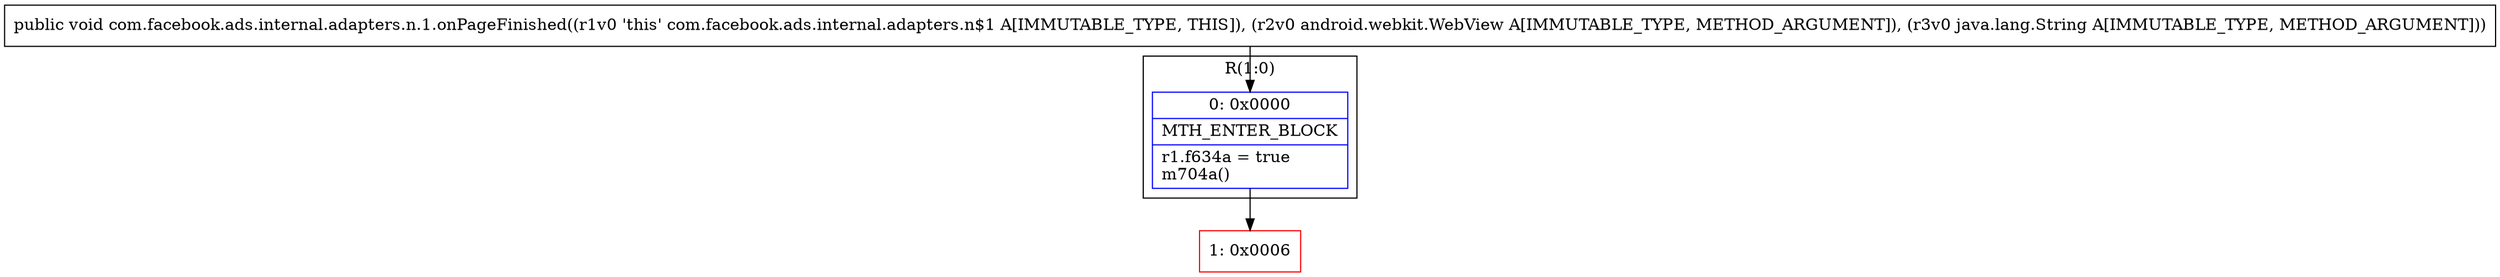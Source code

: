 digraph "CFG forcom.facebook.ads.internal.adapters.n.1.onPageFinished(Landroid\/webkit\/WebView;Ljava\/lang\/String;)V" {
subgraph cluster_Region_1748606180 {
label = "R(1:0)";
node [shape=record,color=blue];
Node_0 [shape=record,label="{0\:\ 0x0000|MTH_ENTER_BLOCK\l|r1.f634a = true\lm704a()\l}"];
}
Node_1 [shape=record,color=red,label="{1\:\ 0x0006}"];
MethodNode[shape=record,label="{public void com.facebook.ads.internal.adapters.n.1.onPageFinished((r1v0 'this' com.facebook.ads.internal.adapters.n$1 A[IMMUTABLE_TYPE, THIS]), (r2v0 android.webkit.WebView A[IMMUTABLE_TYPE, METHOD_ARGUMENT]), (r3v0 java.lang.String A[IMMUTABLE_TYPE, METHOD_ARGUMENT])) }"];
MethodNode -> Node_0;
Node_0 -> Node_1;
}

